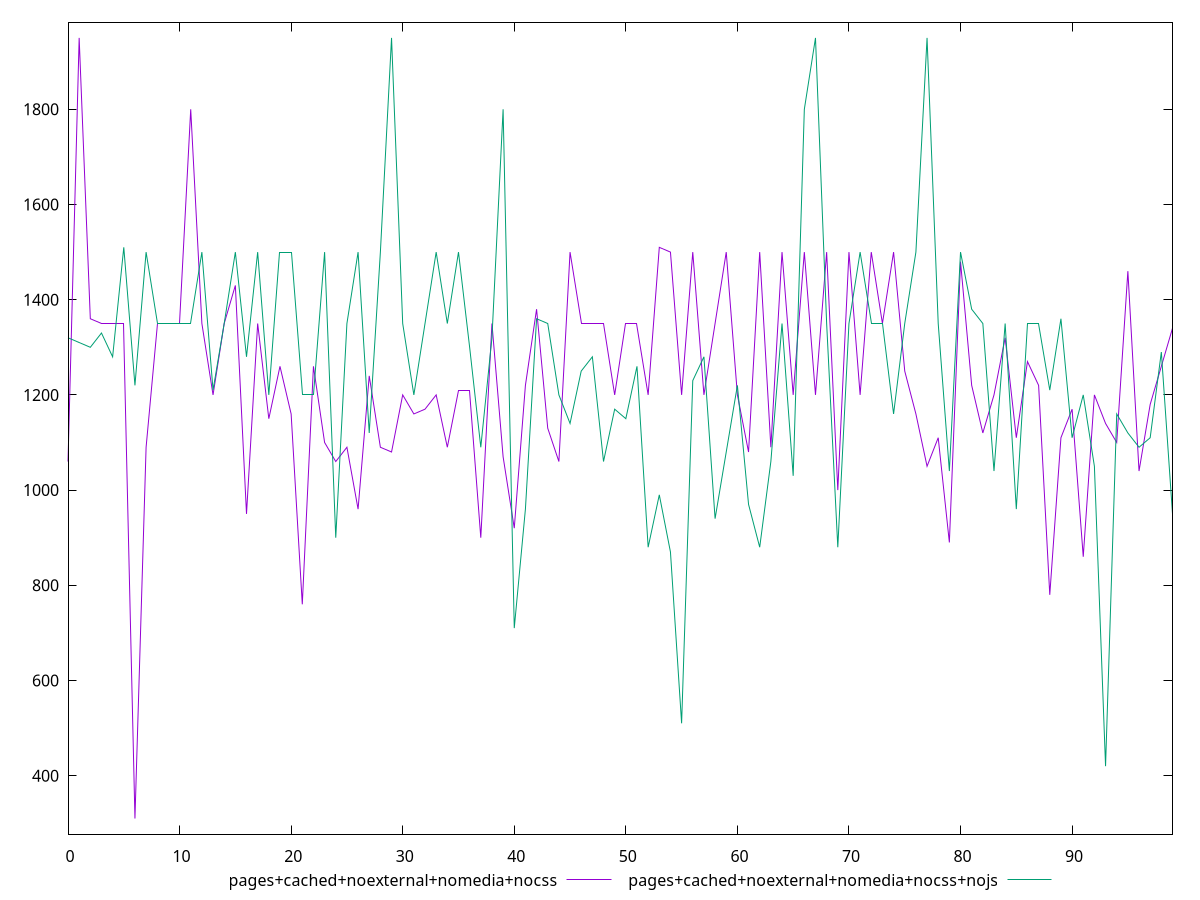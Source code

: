 reset

$pagesCachedNoexternalNomediaNocss <<EOF
0 1060
1 1950
2 1360
3 1350
4 1350
5 1350
6 310
7 1090
8 1350
9 1350
10 1350
11 1800
12 1350
13 1200
14 1350
15 1430
16 950
17 1350
18 1150
19 1260
20 1160
21 760
22 1260
23 1100
24 1060
25 1090
26 960
27 1240
28 1090
29 1080
30 1200
31 1160
32 1170
33 1200
34 1090
35 1210
36 1210
37 900
38 1350
39 1070
40 920
41 1220
42 1380
43 1130
44 1060
45 1500
46 1350
47 1350
48 1350
49 1200
50 1350
51 1350
52 1200
53 1510
54 1500
55 1200
56 1500
57 1200
58 1350
59 1500
60 1200
61 1080
62 1500
63 1090
64 1500
65 1200
66 1500
67 1200
68 1500
69 1000
70 1500
71 1200
72 1500
73 1350
74 1500
75 1250
76 1160
77 1050
78 1110
79 890
80 1480
81 1220
82 1120
83 1200
84 1320
85 1110
86 1270
87 1220
88 780
89 1110
90 1170
91 860
92 1200
93 1140
94 1100
95 1460
96 1040
97 1180
98 1260
99 1340
EOF

$pagesCachedNoexternalNomediaNocssNojs <<EOF
0 1320
1 1310
2 1300
3 1330
4 1280
5 1510
6 1220
7 1500
8 1350
9 1350
10 1350
11 1350
12 1500
13 1210
14 1350
15 1500
16 1280
17 1500
18 1200
19 1500
20 1500
21 1200
22 1200
23 1500
24 900
25 1350
26 1500
27 1120
28 1500
29 1950
30 1350
31 1200
32 1350
33 1500
34 1350
35 1500
36 1300
37 1090
38 1320
39 1800
40 710
41 960
42 1360
43 1350
44 1200
45 1140
46 1250
47 1280
48 1060
49 1170
50 1150
51 1260
52 880
53 990
54 870
55 510
56 1230
57 1280
58 940
59 1080
60 1220
61 970
62 880
63 1060
64 1350
65 1030
66 1800
67 1950
68 1350
69 880
70 1350
71 1500
72 1350
73 1350
74 1160
75 1350
76 1500
77 1950
78 1350
79 1040
80 1500
81 1380
82 1350
83 1040
84 1350
85 960
86 1350
87 1350
88 1210
89 1360
90 1110
91 1200
92 1050
93 420
94 1160
95 1120
96 1090
97 1110
98 1290
99 950
EOF

set key outside below
set xrange [0:99]
set yrange [277.2:1982.8]
set trange [277.2:1982.8]
set terminal svg size 640, 520 enhanced background rgb 'white'
set output "reprap/uses-webp-images/comparison/line/4_vs_5.svg"

plot $pagesCachedNoexternalNomediaNocss title "pages+cached+noexternal+nomedia+nocss" with line, \
     $pagesCachedNoexternalNomediaNocssNojs title "pages+cached+noexternal+nomedia+nocss+nojs" with line

reset
